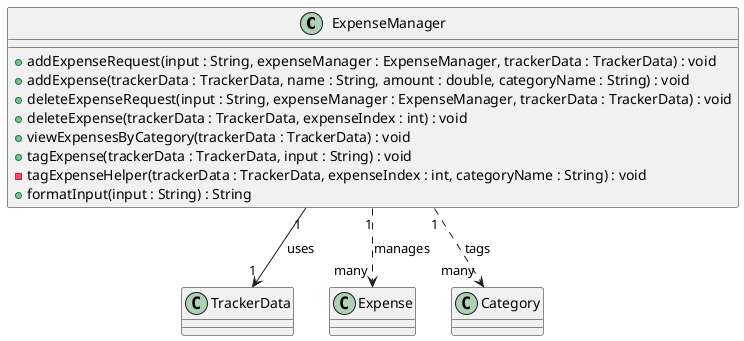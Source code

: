 @startuml
'https://plantuml.com/class-diagram

class ExpenseManager {
    + addExpenseRequest(input : String, expenseManager : ExpenseManager, trackerData : TrackerData) : void
    + addExpense(trackerData : TrackerData, name : String, amount : double, categoryName : String) : void
    + deleteExpenseRequest(input : String, expenseManager : ExpenseManager, trackerData : TrackerData) : void
    + deleteExpense(trackerData : TrackerData, expenseIndex : int) : void
    + viewExpensesByCategory(trackerData : TrackerData) : void
    + tagExpense(trackerData : TrackerData, input : String) : void
    - tagExpenseHelper(trackerData : TrackerData, expenseIndex : int, categoryName : String) : void
    + formatInput(input : String) : String
}

ExpenseManager "1" --> "1" TrackerData : uses
ExpenseManager "1" ..> "many" Expense : manages
ExpenseManager "1" ..> "many" Category : tags

@enduml